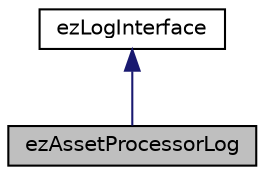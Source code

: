 digraph "ezAssetProcessorLog"
{
 // LATEX_PDF_SIZE
  edge [fontname="Helvetica",fontsize="10",labelfontname="Helvetica",labelfontsize="10"];
  node [fontname="Helvetica",fontsize="10",shape=record];
  Node1 [label="ezAssetProcessorLog",height=0.2,width=0.4,color="black", fillcolor="grey75", style="filled", fontcolor="black",tooltip="Log for all background processing results."];
  Node2 -> Node1 [dir="back",color="midnightblue",fontsize="10",style="solid",fontname="Helvetica"];
  Node2 [label="ezLogInterface",height=0.2,width=0.4,color="black", fillcolor="white", style="filled",URL="$d2/d9e/classez_log_interface.htm",tooltip="Base class for all logging classes."];
}
